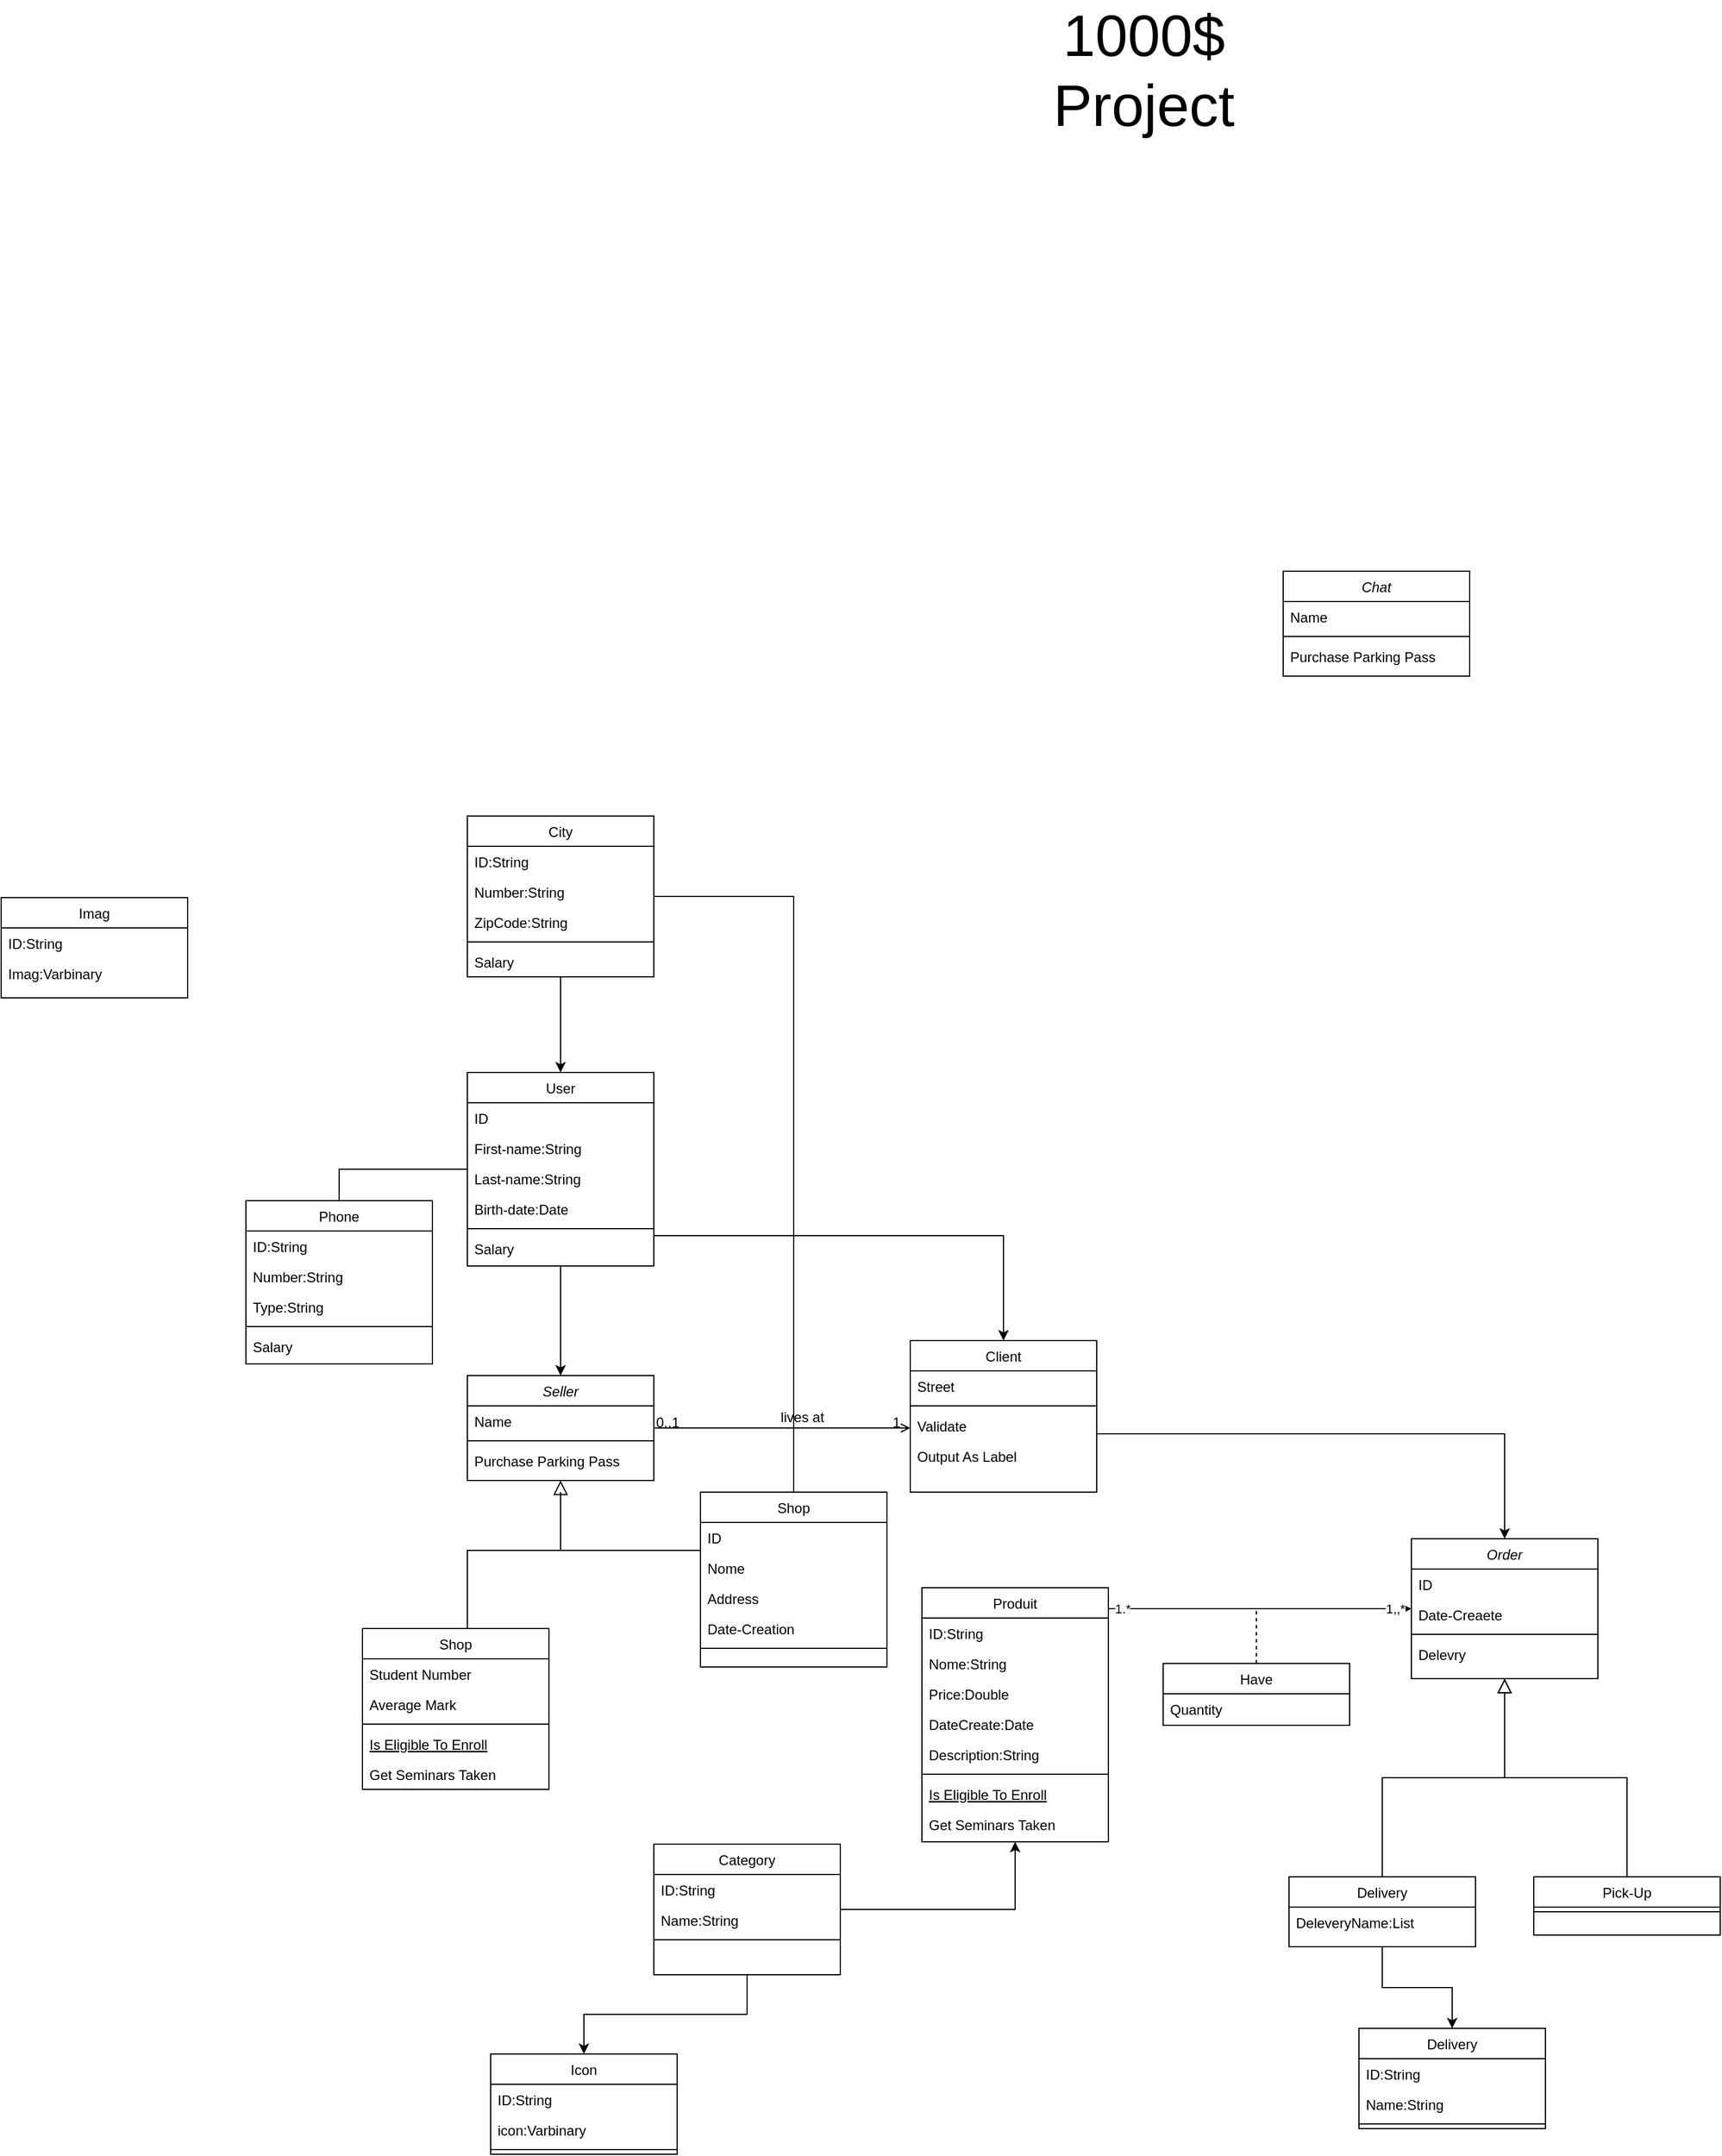 <mxfile version="14.7.2" type="github">
  <diagram id="C5RBs43oDa-KdzZeNtuy" name="Page-1">
    <mxGraphModel dx="2067" dy="1872" grid="1" gridSize="10" guides="1" tooltips="1" connect="1" arrows="1" fold="1" page="1" pageScale="1" pageWidth="827" pageHeight="1169" math="0" shadow="0">
      <root>
        <mxCell id="WIyWlLk6GJQsqaUBKTNV-0" />
        <mxCell id="WIyWlLk6GJQsqaUBKTNV-1" parent="WIyWlLk6GJQsqaUBKTNV-0" />
        <mxCell id="zkfFHV4jXpPFQw0GAbJ--0" value="Seller" style="swimlane;fontStyle=2;align=center;verticalAlign=top;childLayout=stackLayout;horizontal=1;startSize=26;horizontalStack=0;resizeParent=1;resizeLast=0;collapsible=1;marginBottom=0;rounded=0;shadow=0;strokeWidth=1;" parent="WIyWlLk6GJQsqaUBKTNV-1" vertex="1">
          <mxGeometry x="-110" y="230" width="160" height="90" as="geometry">
            <mxRectangle x="230" y="140" width="160" height="26" as="alternateBounds" />
          </mxGeometry>
        </mxCell>
        <mxCell id="zkfFHV4jXpPFQw0GAbJ--1" value="Name" style="text;align=left;verticalAlign=top;spacingLeft=4;spacingRight=4;overflow=hidden;rotatable=0;points=[[0,0.5],[1,0.5]];portConstraint=eastwest;" parent="zkfFHV4jXpPFQw0GAbJ--0" vertex="1">
          <mxGeometry y="26" width="160" height="26" as="geometry" />
        </mxCell>
        <mxCell id="zkfFHV4jXpPFQw0GAbJ--4" value="" style="line;html=1;strokeWidth=1;align=left;verticalAlign=middle;spacingTop=-1;spacingLeft=3;spacingRight=3;rotatable=0;labelPosition=right;points=[];portConstraint=eastwest;" parent="zkfFHV4jXpPFQw0GAbJ--0" vertex="1">
          <mxGeometry y="52" width="160" height="8" as="geometry" />
        </mxCell>
        <mxCell id="zkfFHV4jXpPFQw0GAbJ--5" value="Purchase Parking Pass" style="text;align=left;verticalAlign=top;spacingLeft=4;spacingRight=4;overflow=hidden;rotatable=0;points=[[0,0.5],[1,0.5]];portConstraint=eastwest;" parent="zkfFHV4jXpPFQw0GAbJ--0" vertex="1">
          <mxGeometry y="60" width="160" height="26" as="geometry" />
        </mxCell>
        <mxCell id="inPbh-ANOGGjhUP9g02m-75" style="edgeStyle=orthogonalEdgeStyle;rounded=0;orthogonalLoop=1;jettySize=auto;html=1;endArrow=none;endFill=0;" edge="1" parent="WIyWlLk6GJQsqaUBKTNV-1" source="zkfFHV4jXpPFQw0GAbJ--6">
          <mxGeometry relative="1" as="geometry">
            <mxPoint x="-30" y="330" as="targetPoint" />
            <Array as="points">
              <mxPoint x="-110" y="380" />
              <mxPoint x="-30" y="380" />
            </Array>
          </mxGeometry>
        </mxCell>
        <mxCell id="zkfFHV4jXpPFQw0GAbJ--6" value="Shop" style="swimlane;fontStyle=0;align=center;verticalAlign=top;childLayout=stackLayout;horizontal=1;startSize=26;horizontalStack=0;resizeParent=1;resizeLast=0;collapsible=1;marginBottom=0;rounded=0;shadow=0;strokeWidth=1;" parent="WIyWlLk6GJQsqaUBKTNV-1" vertex="1">
          <mxGeometry x="-200" y="447" width="160" height="138" as="geometry">
            <mxRectangle x="130" y="380" width="160" height="26" as="alternateBounds" />
          </mxGeometry>
        </mxCell>
        <mxCell id="zkfFHV4jXpPFQw0GAbJ--7" value="Student Number" style="text;align=left;verticalAlign=top;spacingLeft=4;spacingRight=4;overflow=hidden;rotatable=0;points=[[0,0.5],[1,0.5]];portConstraint=eastwest;" parent="zkfFHV4jXpPFQw0GAbJ--6" vertex="1">
          <mxGeometry y="26" width="160" height="26" as="geometry" />
        </mxCell>
        <mxCell id="zkfFHV4jXpPFQw0GAbJ--8" value="Average Mark" style="text;align=left;verticalAlign=top;spacingLeft=4;spacingRight=4;overflow=hidden;rotatable=0;points=[[0,0.5],[1,0.5]];portConstraint=eastwest;rounded=0;shadow=0;html=0;" parent="zkfFHV4jXpPFQw0GAbJ--6" vertex="1">
          <mxGeometry y="52" width="160" height="26" as="geometry" />
        </mxCell>
        <mxCell id="zkfFHV4jXpPFQw0GAbJ--9" value="" style="line;html=1;strokeWidth=1;align=left;verticalAlign=middle;spacingTop=-1;spacingLeft=3;spacingRight=3;rotatable=0;labelPosition=right;points=[];portConstraint=eastwest;" parent="zkfFHV4jXpPFQw0GAbJ--6" vertex="1">
          <mxGeometry y="78" width="160" height="8" as="geometry" />
        </mxCell>
        <mxCell id="zkfFHV4jXpPFQw0GAbJ--10" value="Is Eligible To Enroll" style="text;align=left;verticalAlign=top;spacingLeft=4;spacingRight=4;overflow=hidden;rotatable=0;points=[[0,0.5],[1,0.5]];portConstraint=eastwest;fontStyle=4" parent="zkfFHV4jXpPFQw0GAbJ--6" vertex="1">
          <mxGeometry y="86" width="160" height="26" as="geometry" />
        </mxCell>
        <mxCell id="zkfFHV4jXpPFQw0GAbJ--11" value="Get Seminars Taken" style="text;align=left;verticalAlign=top;spacingLeft=4;spacingRight=4;overflow=hidden;rotatable=0;points=[[0,0.5],[1,0.5]];portConstraint=eastwest;" parent="zkfFHV4jXpPFQw0GAbJ--6" vertex="1">
          <mxGeometry y="112" width="160" height="26" as="geometry" />
        </mxCell>
        <mxCell id="zkfFHV4jXpPFQw0GAbJ--13" value="Shop" style="swimlane;fontStyle=0;align=center;verticalAlign=top;childLayout=stackLayout;horizontal=1;startSize=26;horizontalStack=0;resizeParent=1;resizeLast=0;collapsible=1;marginBottom=0;rounded=0;shadow=0;strokeWidth=1;" parent="WIyWlLk6GJQsqaUBKTNV-1" vertex="1">
          <mxGeometry x="90" y="330" width="160" height="150" as="geometry">
            <mxRectangle x="340" y="380" width="170" height="26" as="alternateBounds" />
          </mxGeometry>
        </mxCell>
        <mxCell id="zkfFHV4jXpPFQw0GAbJ--14" value="ID" style="text;align=left;verticalAlign=top;spacingLeft=4;spacingRight=4;overflow=hidden;rotatable=0;points=[[0,0.5],[1,0.5]];portConstraint=eastwest;" parent="zkfFHV4jXpPFQw0GAbJ--13" vertex="1">
          <mxGeometry y="26" width="160" height="26" as="geometry" />
        </mxCell>
        <mxCell id="inPbh-ANOGGjhUP9g02m-80" value="Nome" style="text;align=left;verticalAlign=top;spacingLeft=4;spacingRight=4;overflow=hidden;rotatable=0;points=[[0,0.5],[1,0.5]];portConstraint=eastwest;" vertex="1" parent="zkfFHV4jXpPFQw0GAbJ--13">
          <mxGeometry y="52" width="160" height="26" as="geometry" />
        </mxCell>
        <mxCell id="inPbh-ANOGGjhUP9g02m-81" value="Address" style="text;align=left;verticalAlign=top;spacingLeft=4;spacingRight=4;overflow=hidden;rotatable=0;points=[[0,0.5],[1,0.5]];portConstraint=eastwest;" vertex="1" parent="zkfFHV4jXpPFQw0GAbJ--13">
          <mxGeometry y="78" width="160" height="26" as="geometry" />
        </mxCell>
        <mxCell id="inPbh-ANOGGjhUP9g02m-82" value="Date-Creation" style="text;align=left;verticalAlign=top;spacingLeft=4;spacingRight=4;overflow=hidden;rotatable=0;points=[[0,0.5],[1,0.5]];portConstraint=eastwest;" vertex="1" parent="zkfFHV4jXpPFQw0GAbJ--13">
          <mxGeometry y="104" width="160" height="26" as="geometry" />
        </mxCell>
        <mxCell id="zkfFHV4jXpPFQw0GAbJ--15" value="" style="line;html=1;strokeWidth=1;align=left;verticalAlign=middle;spacingTop=-1;spacingLeft=3;spacingRight=3;rotatable=0;labelPosition=right;points=[];portConstraint=eastwest;" parent="zkfFHV4jXpPFQw0GAbJ--13" vertex="1">
          <mxGeometry y="130" width="160" height="8" as="geometry" />
        </mxCell>
        <mxCell id="zkfFHV4jXpPFQw0GAbJ--16" value="" style="endArrow=block;endSize=10;endFill=0;shadow=0;strokeWidth=1;rounded=0;edgeStyle=elbowEdgeStyle;elbow=vertical;" parent="WIyWlLk6GJQsqaUBKTNV-1" source="zkfFHV4jXpPFQw0GAbJ--13" target="zkfFHV4jXpPFQw0GAbJ--0" edge="1">
          <mxGeometry width="160" relative="1" as="geometry">
            <mxPoint x="210" y="373" as="sourcePoint" />
            <mxPoint x="310" y="271" as="targetPoint" />
            <Array as="points">
              <mxPoint x="-30" y="380" />
              <mxPoint x="130" y="380" />
            </Array>
          </mxGeometry>
        </mxCell>
        <mxCell id="inPbh-ANOGGjhUP9g02m-37" style="edgeStyle=orthogonalEdgeStyle;rounded=0;orthogonalLoop=1;jettySize=auto;html=1;entryX=0.5;entryY=0;entryDx=0;entryDy=0;" edge="1" parent="WIyWlLk6GJQsqaUBKTNV-1" source="zkfFHV4jXpPFQw0GAbJ--17" target="lSDASiZeVF4eeY2CgTY7-20">
          <mxGeometry relative="1" as="geometry">
            <Array as="points">
              <mxPoint x="780" y="280" />
            </Array>
          </mxGeometry>
        </mxCell>
        <mxCell id="zkfFHV4jXpPFQw0GAbJ--17" value="Client" style="swimlane;fontStyle=0;align=center;verticalAlign=top;childLayout=stackLayout;horizontal=1;startSize=26;horizontalStack=0;resizeParent=1;resizeLast=0;collapsible=1;marginBottom=0;rounded=0;shadow=0;strokeWidth=1;" parent="WIyWlLk6GJQsqaUBKTNV-1" vertex="1">
          <mxGeometry x="270" y="200" width="160" height="130" as="geometry">
            <mxRectangle x="550" y="140" width="160" height="26" as="alternateBounds" />
          </mxGeometry>
        </mxCell>
        <mxCell id="zkfFHV4jXpPFQw0GAbJ--18" value="Street" style="text;align=left;verticalAlign=top;spacingLeft=4;spacingRight=4;overflow=hidden;rotatable=0;points=[[0,0.5],[1,0.5]];portConstraint=eastwest;" parent="zkfFHV4jXpPFQw0GAbJ--17" vertex="1">
          <mxGeometry y="26" width="160" height="26" as="geometry" />
        </mxCell>
        <mxCell id="zkfFHV4jXpPFQw0GAbJ--23" value="" style="line;html=1;strokeWidth=1;align=left;verticalAlign=middle;spacingTop=-1;spacingLeft=3;spacingRight=3;rotatable=0;labelPosition=right;points=[];portConstraint=eastwest;" parent="zkfFHV4jXpPFQw0GAbJ--17" vertex="1">
          <mxGeometry y="52" width="160" height="8" as="geometry" />
        </mxCell>
        <mxCell id="zkfFHV4jXpPFQw0GAbJ--24" value="Validate" style="text;align=left;verticalAlign=top;spacingLeft=4;spacingRight=4;overflow=hidden;rotatable=0;points=[[0,0.5],[1,0.5]];portConstraint=eastwest;" parent="zkfFHV4jXpPFQw0GAbJ--17" vertex="1">
          <mxGeometry y="60" width="160" height="26" as="geometry" />
        </mxCell>
        <mxCell id="zkfFHV4jXpPFQw0GAbJ--25" value="Output As Label" style="text;align=left;verticalAlign=top;spacingLeft=4;spacingRight=4;overflow=hidden;rotatable=0;points=[[0,0.5],[1,0.5]];portConstraint=eastwest;" parent="zkfFHV4jXpPFQw0GAbJ--17" vertex="1">
          <mxGeometry y="86" width="160" height="26" as="geometry" />
        </mxCell>
        <mxCell id="zkfFHV4jXpPFQw0GAbJ--26" value="" style="endArrow=open;shadow=0;strokeWidth=1;rounded=0;endFill=1;edgeStyle=elbowEdgeStyle;elbow=vertical;" parent="WIyWlLk6GJQsqaUBKTNV-1" source="zkfFHV4jXpPFQw0GAbJ--0" target="zkfFHV4jXpPFQw0GAbJ--17" edge="1">
          <mxGeometry x="0.5" y="41" relative="1" as="geometry">
            <mxPoint x="380" y="192" as="sourcePoint" />
            <mxPoint x="540" y="192" as="targetPoint" />
            <mxPoint x="-40" y="32" as="offset" />
          </mxGeometry>
        </mxCell>
        <mxCell id="zkfFHV4jXpPFQw0GAbJ--27" value="0..1" style="resizable=0;align=left;verticalAlign=bottom;labelBackgroundColor=none;fontSize=12;" parent="zkfFHV4jXpPFQw0GAbJ--26" connectable="0" vertex="1">
          <mxGeometry x="-1" relative="1" as="geometry">
            <mxPoint y="4" as="offset" />
          </mxGeometry>
        </mxCell>
        <mxCell id="zkfFHV4jXpPFQw0GAbJ--28" value="1" style="resizable=0;align=right;verticalAlign=bottom;labelBackgroundColor=none;fontSize=12;" parent="zkfFHV4jXpPFQw0GAbJ--26" connectable="0" vertex="1">
          <mxGeometry x="1" relative="1" as="geometry">
            <mxPoint x="-7" y="4" as="offset" />
          </mxGeometry>
        </mxCell>
        <mxCell id="zkfFHV4jXpPFQw0GAbJ--29" value="lives at" style="text;html=1;resizable=0;points=[];;align=center;verticalAlign=middle;labelBackgroundColor=none;rounded=0;shadow=0;strokeWidth=1;fontSize=12;" parent="zkfFHV4jXpPFQw0GAbJ--26" vertex="1" connectable="0">
          <mxGeometry x="0.5" y="49" relative="1" as="geometry">
            <mxPoint x="-38" y="40" as="offset" />
          </mxGeometry>
        </mxCell>
        <mxCell id="lSDASiZeVF4eeY2CgTY7-0" value="Chat" style="swimlane;fontStyle=2;align=center;verticalAlign=top;childLayout=stackLayout;horizontal=1;startSize=26;horizontalStack=0;resizeParent=1;resizeLast=0;collapsible=1;marginBottom=0;rounded=0;shadow=0;strokeWidth=1;" parent="WIyWlLk6GJQsqaUBKTNV-1" vertex="1">
          <mxGeometry x="590" y="-460" width="160" height="90" as="geometry">
            <mxRectangle x="230" y="140" width="160" height="26" as="alternateBounds" />
          </mxGeometry>
        </mxCell>
        <mxCell id="lSDASiZeVF4eeY2CgTY7-1" value="Name" style="text;align=left;verticalAlign=top;spacingLeft=4;spacingRight=4;overflow=hidden;rotatable=0;points=[[0,0.5],[1,0.5]];portConstraint=eastwest;" parent="lSDASiZeVF4eeY2CgTY7-0" vertex="1">
          <mxGeometry y="26" width="160" height="26" as="geometry" />
        </mxCell>
        <mxCell id="lSDASiZeVF4eeY2CgTY7-2" value="" style="line;html=1;strokeWidth=1;align=left;verticalAlign=middle;spacingTop=-1;spacingLeft=3;spacingRight=3;rotatable=0;labelPosition=right;points=[];portConstraint=eastwest;" parent="lSDASiZeVF4eeY2CgTY7-0" vertex="1">
          <mxGeometry y="52" width="160" height="8" as="geometry" />
        </mxCell>
        <mxCell id="lSDASiZeVF4eeY2CgTY7-3" value="Purchase Parking Pass" style="text;align=left;verticalAlign=top;spacingLeft=4;spacingRight=4;overflow=hidden;rotatable=0;points=[[0,0.5],[1,0.5]];portConstraint=eastwest;" parent="lSDASiZeVF4eeY2CgTY7-0" vertex="1">
          <mxGeometry y="60" width="160" height="26" as="geometry" />
        </mxCell>
        <mxCell id="inPbh-ANOGGjhUP9g02m-52" style="edgeStyle=orthogonalEdgeStyle;rounded=0;orthogonalLoop=1;jettySize=auto;html=1;" edge="1" parent="WIyWlLk6GJQsqaUBKTNV-1" source="lSDASiZeVF4eeY2CgTY7-8" target="lSDASiZeVF4eeY2CgTY7-20">
          <mxGeometry relative="1" as="geometry">
            <Array as="points">
              <mxPoint x="570" y="430" />
              <mxPoint x="570" y="430" />
            </Array>
          </mxGeometry>
        </mxCell>
        <mxCell id="inPbh-ANOGGjhUP9g02m-56" value="1.*" style="edgeLabel;html=1;align=center;verticalAlign=middle;resizable=0;points=[];" vertex="1" connectable="0" parent="inPbh-ANOGGjhUP9g02m-52">
          <mxGeometry x="-0.908" relative="1" as="geometry">
            <mxPoint as="offset" />
          </mxGeometry>
        </mxCell>
        <mxCell id="inPbh-ANOGGjhUP9g02m-57" value="1,,*" style="edgeLabel;html=1;align=center;verticalAlign=middle;resizable=0;points=[];" vertex="1" connectable="0" parent="inPbh-ANOGGjhUP9g02m-52">
          <mxGeometry x="0.893" relative="1" as="geometry">
            <mxPoint as="offset" />
          </mxGeometry>
        </mxCell>
        <mxCell id="lSDASiZeVF4eeY2CgTY7-8" value="Produit" style="swimlane;fontStyle=0;align=center;verticalAlign=top;childLayout=stackLayout;horizontal=1;startSize=26;horizontalStack=0;resizeParent=1;resizeLast=0;collapsible=1;marginBottom=0;rounded=0;shadow=0;strokeWidth=1;" parent="WIyWlLk6GJQsqaUBKTNV-1" vertex="1">
          <mxGeometry x="280" y="412" width="160" height="218" as="geometry">
            <mxRectangle x="130" y="380" width="160" height="26" as="alternateBounds" />
          </mxGeometry>
        </mxCell>
        <mxCell id="lSDASiZeVF4eeY2CgTY7-9" value="ID:String" style="text;align=left;verticalAlign=top;spacingLeft=4;spacingRight=4;overflow=hidden;rotatable=0;points=[[0,0.5],[1,0.5]];portConstraint=eastwest;" parent="lSDASiZeVF4eeY2CgTY7-8" vertex="1">
          <mxGeometry y="26" width="160" height="26" as="geometry" />
        </mxCell>
        <mxCell id="lSDASiZeVF4eeY2CgTY7-10" value="Nome:String" style="text;align=left;verticalAlign=top;spacingLeft=4;spacingRight=4;overflow=hidden;rotatable=0;points=[[0,0.5],[1,0.5]];portConstraint=eastwest;rounded=0;shadow=0;html=0;" parent="lSDASiZeVF4eeY2CgTY7-8" vertex="1">
          <mxGeometry y="52" width="160" height="26" as="geometry" />
        </mxCell>
        <mxCell id="lSDASiZeVF4eeY2CgTY7-48" value="Price:Double" style="text;align=left;verticalAlign=top;spacingLeft=4;spacingRight=4;overflow=hidden;rotatable=0;points=[[0,0.5],[1,0.5]];portConstraint=eastwest;rounded=0;shadow=0;html=0;" parent="lSDASiZeVF4eeY2CgTY7-8" vertex="1">
          <mxGeometry y="78" width="160" height="26" as="geometry" />
        </mxCell>
        <mxCell id="lSDASiZeVF4eeY2CgTY7-49" value="DateCreate:Date" style="text;align=left;verticalAlign=top;spacingLeft=4;spacingRight=4;overflow=hidden;rotatable=0;points=[[0,0.5],[1,0.5]];portConstraint=eastwest;rounded=0;shadow=0;html=0;" parent="lSDASiZeVF4eeY2CgTY7-8" vertex="1">
          <mxGeometry y="104" width="160" height="26" as="geometry" />
        </mxCell>
        <mxCell id="lSDASiZeVF4eeY2CgTY7-50" value="Description:String" style="text;align=left;verticalAlign=top;spacingLeft=4;spacingRight=4;overflow=hidden;rotatable=0;points=[[0,0.5],[1,0.5]];portConstraint=eastwest;rounded=0;shadow=0;html=0;" parent="lSDASiZeVF4eeY2CgTY7-8" vertex="1">
          <mxGeometry y="130" width="160" height="26" as="geometry" />
        </mxCell>
        <mxCell id="lSDASiZeVF4eeY2CgTY7-11" value="" style="line;html=1;strokeWidth=1;align=left;verticalAlign=middle;spacingTop=-1;spacingLeft=3;spacingRight=3;rotatable=0;labelPosition=right;points=[];portConstraint=eastwest;" parent="lSDASiZeVF4eeY2CgTY7-8" vertex="1">
          <mxGeometry y="156" width="160" height="8" as="geometry" />
        </mxCell>
        <mxCell id="lSDASiZeVF4eeY2CgTY7-12" value="Is Eligible To Enroll" style="text;align=left;verticalAlign=top;spacingLeft=4;spacingRight=4;overflow=hidden;rotatable=0;points=[[0,0.5],[1,0.5]];portConstraint=eastwest;fontStyle=4" parent="lSDASiZeVF4eeY2CgTY7-8" vertex="1">
          <mxGeometry y="164" width="160" height="26" as="geometry" />
        </mxCell>
        <mxCell id="lSDASiZeVF4eeY2CgTY7-13" value="Get Seminars Taken" style="text;align=left;verticalAlign=top;spacingLeft=4;spacingRight=4;overflow=hidden;rotatable=0;points=[[0,0.5],[1,0.5]];portConstraint=eastwest;" parent="lSDASiZeVF4eeY2CgTY7-8" vertex="1">
          <mxGeometry y="190" width="160" height="26" as="geometry" />
        </mxCell>
        <mxCell id="lSDASiZeVF4eeY2CgTY7-20" value="Order" style="swimlane;fontStyle=2;align=center;verticalAlign=top;childLayout=stackLayout;horizontal=1;startSize=26;horizontalStack=0;resizeParent=1;resizeLast=0;collapsible=1;marginBottom=0;rounded=0;shadow=0;strokeWidth=1;" parent="WIyWlLk6GJQsqaUBKTNV-1" vertex="1">
          <mxGeometry x="700" y="370" width="160" height="120" as="geometry">
            <mxRectangle x="230" y="140" width="160" height="26" as="alternateBounds" />
          </mxGeometry>
        </mxCell>
        <mxCell id="inPbh-ANOGGjhUP9g02m-41" value="ID" style="text;align=left;verticalAlign=top;spacingLeft=4;spacingRight=4;overflow=hidden;rotatable=0;points=[[0,0.5],[1,0.5]];portConstraint=eastwest;" vertex="1" parent="lSDASiZeVF4eeY2CgTY7-20">
          <mxGeometry y="26" width="160" height="26" as="geometry" />
        </mxCell>
        <mxCell id="inPbh-ANOGGjhUP9g02m-42" value="Date-Creaete" style="text;align=left;verticalAlign=top;spacingLeft=4;spacingRight=4;overflow=hidden;rotatable=0;points=[[0,0.5],[1,0.5]];portConstraint=eastwest;" vertex="1" parent="lSDASiZeVF4eeY2CgTY7-20">
          <mxGeometry y="52" width="160" height="26" as="geometry" />
        </mxCell>
        <mxCell id="lSDASiZeVF4eeY2CgTY7-22" value="" style="line;html=1;strokeWidth=1;align=left;verticalAlign=middle;spacingTop=-1;spacingLeft=3;spacingRight=3;rotatable=0;labelPosition=right;points=[];portConstraint=eastwest;" parent="lSDASiZeVF4eeY2CgTY7-20" vertex="1">
          <mxGeometry y="78" width="160" height="8" as="geometry" />
        </mxCell>
        <mxCell id="lSDASiZeVF4eeY2CgTY7-35" value="Delevry" style="text;align=left;verticalAlign=top;spacingLeft=4;spacingRight=4;overflow=hidden;rotatable=0;points=[[0,0.5],[1,0.5]];portConstraint=eastwest;" parent="lSDASiZeVF4eeY2CgTY7-20" vertex="1">
          <mxGeometry y="86" width="160" height="26" as="geometry" />
        </mxCell>
        <mxCell id="lSDASiZeVF4eeY2CgTY7-28" value="" style="endArrow=block;endSize=10;endFill=0;shadow=0;strokeWidth=1;rounded=0;edgeStyle=elbowEdgeStyle;elbow=vertical;exitX=0.5;exitY=0;exitDx=0;exitDy=0;" parent="WIyWlLk6GJQsqaUBKTNV-1" source="lSDASiZeVF4eeY2CgTY7-36" target="lSDASiZeVF4eeY2CgTY7-20" edge="1">
          <mxGeometry width="160" relative="1" as="geometry">
            <mxPoint x="640" y="620" as="sourcePoint" />
            <mxPoint x="760" y="383" as="targetPoint" />
          </mxGeometry>
        </mxCell>
        <mxCell id="lSDASiZeVF4eeY2CgTY7-29" value="Pick-Up" style="swimlane;fontStyle=0;align=center;verticalAlign=top;childLayout=stackLayout;horizontal=1;startSize=26;horizontalStack=0;resizeParent=1;resizeLast=0;collapsible=1;marginBottom=0;rounded=0;shadow=0;strokeWidth=1;" parent="WIyWlLk6GJQsqaUBKTNV-1" vertex="1">
          <mxGeometry x="805" y="660" width="160" height="50" as="geometry">
            <mxRectangle x="340" y="380" width="170" height="26" as="alternateBounds" />
          </mxGeometry>
        </mxCell>
        <mxCell id="lSDASiZeVF4eeY2CgTY7-31" value="" style="line;html=1;strokeWidth=1;align=left;verticalAlign=middle;spacingTop=-1;spacingLeft=3;spacingRight=3;rotatable=0;labelPosition=right;points=[];portConstraint=eastwest;" parent="lSDASiZeVF4eeY2CgTY7-29" vertex="1">
          <mxGeometry y="26" width="160" height="8" as="geometry" />
        </mxCell>
        <mxCell id="lSDASiZeVF4eeY2CgTY7-32" value="" style="endArrow=block;endSize=10;endFill=0;shadow=0;strokeWidth=1;rounded=0;edgeStyle=elbowEdgeStyle;elbow=vertical;" parent="WIyWlLk6GJQsqaUBKTNV-1" source="lSDASiZeVF4eeY2CgTY7-29" target="lSDASiZeVF4eeY2CgTY7-20" edge="1">
          <mxGeometry width="160" relative="1" as="geometry">
            <mxPoint x="770" y="553" as="sourcePoint" />
            <mxPoint x="870" y="451" as="targetPoint" />
          </mxGeometry>
        </mxCell>
        <mxCell id="lSDASiZeVF4eeY2CgTY7-47" style="edgeStyle=orthogonalEdgeStyle;rounded=0;orthogonalLoop=1;jettySize=auto;html=1;entryX=0.5;entryY=0;entryDx=0;entryDy=0;" parent="WIyWlLk6GJQsqaUBKTNV-1" source="lSDASiZeVF4eeY2CgTY7-36" target="lSDASiZeVF4eeY2CgTY7-43" edge="1">
          <mxGeometry relative="1" as="geometry" />
        </mxCell>
        <mxCell id="lSDASiZeVF4eeY2CgTY7-36" value="Delivery" style="swimlane;fontStyle=0;align=center;verticalAlign=top;childLayout=stackLayout;horizontal=1;startSize=26;horizontalStack=0;resizeParent=1;resizeLast=0;collapsible=1;marginBottom=0;rounded=0;shadow=0;strokeWidth=1;" parent="WIyWlLk6GJQsqaUBKTNV-1" vertex="1">
          <mxGeometry x="595" y="660" width="160" height="60" as="geometry">
            <mxRectangle x="130" y="380" width="160" height="26" as="alternateBounds" />
          </mxGeometry>
        </mxCell>
        <mxCell id="lSDASiZeVF4eeY2CgTY7-37" value="DeleveryName:List" style="text;align=left;verticalAlign=top;spacingLeft=4;spacingRight=4;overflow=hidden;rotatable=0;points=[[0,0.5],[1,0.5]];portConstraint=eastwest;" parent="lSDASiZeVF4eeY2CgTY7-36" vertex="1">
          <mxGeometry y="26" width="160" height="26" as="geometry" />
        </mxCell>
        <mxCell id="lSDASiZeVF4eeY2CgTY7-43" value="Delivery" style="swimlane;fontStyle=0;align=center;verticalAlign=top;childLayout=stackLayout;horizontal=1;startSize=26;horizontalStack=0;resizeParent=1;resizeLast=0;collapsible=1;marginBottom=0;rounded=0;shadow=0;strokeWidth=1;" parent="WIyWlLk6GJQsqaUBKTNV-1" vertex="1">
          <mxGeometry x="655" y="790" width="160" height="86" as="geometry">
            <mxRectangle x="130" y="380" width="160" height="26" as="alternateBounds" />
          </mxGeometry>
        </mxCell>
        <mxCell id="lSDASiZeVF4eeY2CgTY7-44" value="ID:String" style="text;align=left;verticalAlign=top;spacingLeft=4;spacingRight=4;overflow=hidden;rotatable=0;points=[[0,0.5],[1,0.5]];portConstraint=eastwest;" parent="lSDASiZeVF4eeY2CgTY7-43" vertex="1">
          <mxGeometry y="26" width="160" height="26" as="geometry" />
        </mxCell>
        <mxCell id="lSDASiZeVF4eeY2CgTY7-46" value="Name:String" style="text;align=left;verticalAlign=top;spacingLeft=4;spacingRight=4;overflow=hidden;rotatable=0;points=[[0,0.5],[1,0.5]];portConstraint=eastwest;" parent="lSDASiZeVF4eeY2CgTY7-43" vertex="1">
          <mxGeometry y="52" width="160" height="26" as="geometry" />
        </mxCell>
        <mxCell id="lSDASiZeVF4eeY2CgTY7-45" value="" style="line;html=1;strokeWidth=1;align=left;verticalAlign=middle;spacingTop=-1;spacingLeft=3;spacingRight=3;rotatable=0;labelPosition=right;points=[];portConstraint=eastwest;" parent="lSDASiZeVF4eeY2CgTY7-43" vertex="1">
          <mxGeometry y="78" width="160" height="8" as="geometry" />
        </mxCell>
        <mxCell id="lSDASiZeVF4eeY2CgTY7-56" style="edgeStyle=orthogonalEdgeStyle;rounded=0;orthogonalLoop=1;jettySize=auto;html=1;" parent="WIyWlLk6GJQsqaUBKTNV-1" source="lSDASiZeVF4eeY2CgTY7-53" target="lSDASiZeVF4eeY2CgTY7-8" edge="1">
          <mxGeometry relative="1" as="geometry" />
        </mxCell>
        <mxCell id="lSDASiZeVF4eeY2CgTY7-70" style="edgeStyle=orthogonalEdgeStyle;rounded=0;orthogonalLoop=1;jettySize=auto;html=1;entryX=0.5;entryY=0;entryDx=0;entryDy=0;" parent="WIyWlLk6GJQsqaUBKTNV-1" source="lSDASiZeVF4eeY2CgTY7-53" target="lSDASiZeVF4eeY2CgTY7-58" edge="1">
          <mxGeometry relative="1" as="geometry" />
        </mxCell>
        <mxCell id="lSDASiZeVF4eeY2CgTY7-53" value="Category" style="swimlane;fontStyle=0;align=center;verticalAlign=top;childLayout=stackLayout;horizontal=1;startSize=26;horizontalStack=0;resizeParent=1;resizeLast=0;collapsible=1;marginBottom=0;rounded=0;shadow=0;strokeWidth=1;" parent="WIyWlLk6GJQsqaUBKTNV-1" vertex="1">
          <mxGeometry x="50" y="632" width="160" height="112" as="geometry">
            <mxRectangle x="340" y="380" width="170" height="26" as="alternateBounds" />
          </mxGeometry>
        </mxCell>
        <mxCell id="lSDASiZeVF4eeY2CgTY7-54" value="ID:String" style="text;align=left;verticalAlign=top;spacingLeft=4;spacingRight=4;overflow=hidden;rotatable=0;points=[[0,0.5],[1,0.5]];portConstraint=eastwest;" parent="lSDASiZeVF4eeY2CgTY7-53" vertex="1">
          <mxGeometry y="26" width="160" height="26" as="geometry" />
        </mxCell>
        <mxCell id="lSDASiZeVF4eeY2CgTY7-57" value="Name:String" style="text;align=left;verticalAlign=top;spacingLeft=4;spacingRight=4;overflow=hidden;rotatable=0;points=[[0,0.5],[1,0.5]];portConstraint=eastwest;" parent="lSDASiZeVF4eeY2CgTY7-53" vertex="1">
          <mxGeometry y="52" width="160" height="26" as="geometry" />
        </mxCell>
        <mxCell id="lSDASiZeVF4eeY2CgTY7-55" value="" style="line;html=1;strokeWidth=1;align=left;verticalAlign=middle;spacingTop=-1;spacingLeft=3;spacingRight=3;rotatable=0;labelPosition=right;points=[];portConstraint=eastwest;" parent="lSDASiZeVF4eeY2CgTY7-53" vertex="1">
          <mxGeometry y="78" width="160" height="8" as="geometry" />
        </mxCell>
        <mxCell id="lSDASiZeVF4eeY2CgTY7-58" value="Icon" style="swimlane;fontStyle=0;align=center;verticalAlign=top;childLayout=stackLayout;horizontal=1;startSize=26;horizontalStack=0;resizeParent=1;resizeLast=0;collapsible=1;marginBottom=0;rounded=0;shadow=0;strokeWidth=1;" parent="WIyWlLk6GJQsqaUBKTNV-1" vertex="1">
          <mxGeometry x="-90" y="812" width="160" height="86" as="geometry">
            <mxRectangle x="340" y="380" width="170" height="26" as="alternateBounds" />
          </mxGeometry>
        </mxCell>
        <mxCell id="lSDASiZeVF4eeY2CgTY7-59" value="ID:String" style="text;align=left;verticalAlign=top;spacingLeft=4;spacingRight=4;overflow=hidden;rotatable=0;points=[[0,0.5],[1,0.5]];portConstraint=eastwest;" parent="lSDASiZeVF4eeY2CgTY7-58" vertex="1">
          <mxGeometry y="26" width="160" height="26" as="geometry" />
        </mxCell>
        <mxCell id="lSDASiZeVF4eeY2CgTY7-60" value="icon:Varbinary" style="text;align=left;verticalAlign=top;spacingLeft=4;spacingRight=4;overflow=hidden;rotatable=0;points=[[0,0.5],[1,0.5]];portConstraint=eastwest;" parent="lSDASiZeVF4eeY2CgTY7-58" vertex="1">
          <mxGeometry y="52" width="160" height="26" as="geometry" />
        </mxCell>
        <mxCell id="lSDASiZeVF4eeY2CgTY7-61" value="" style="line;html=1;strokeWidth=1;align=left;verticalAlign=middle;spacingTop=-1;spacingLeft=3;spacingRight=3;rotatable=0;labelPosition=right;points=[];portConstraint=eastwest;" parent="lSDASiZeVF4eeY2CgTY7-58" vertex="1">
          <mxGeometry y="78" width="160" height="8" as="geometry" />
        </mxCell>
        <mxCell id="lSDASiZeVF4eeY2CgTY7-71" value="Imag" style="swimlane;fontStyle=0;align=center;verticalAlign=top;childLayout=stackLayout;horizontal=1;startSize=26;horizontalStack=0;resizeParent=1;resizeLast=0;collapsible=1;marginBottom=0;rounded=0;shadow=0;strokeWidth=1;" parent="WIyWlLk6GJQsqaUBKTNV-1" vertex="1">
          <mxGeometry x="-510" y="-180" width="160" height="86" as="geometry">
            <mxRectangle x="340" y="380" width="170" height="26" as="alternateBounds" />
          </mxGeometry>
        </mxCell>
        <mxCell id="lSDASiZeVF4eeY2CgTY7-72" value="ID:String" style="text;align=left;verticalAlign=top;spacingLeft=4;spacingRight=4;overflow=hidden;rotatable=0;points=[[0,0.5],[1,0.5]];portConstraint=eastwest;" parent="lSDASiZeVF4eeY2CgTY7-71" vertex="1">
          <mxGeometry y="26" width="160" height="26" as="geometry" />
        </mxCell>
        <mxCell id="lSDASiZeVF4eeY2CgTY7-73" value="Imag:Varbinary" style="text;align=left;verticalAlign=top;spacingLeft=4;spacingRight=4;overflow=hidden;rotatable=0;points=[[0,0.5],[1,0.5]];portConstraint=eastwest;" parent="lSDASiZeVF4eeY2CgTY7-71" vertex="1">
          <mxGeometry y="52" width="160" height="26" as="geometry" />
        </mxCell>
        <mxCell id="inPbh-ANOGGjhUP9g02m-29" style="edgeStyle=orthogonalEdgeStyle;rounded=0;orthogonalLoop=1;jettySize=auto;html=1;" edge="1" parent="WIyWlLk6GJQsqaUBKTNV-1" source="lSDASiZeVF4eeY2CgTY7-84" target="zkfFHV4jXpPFQw0GAbJ--0">
          <mxGeometry relative="1" as="geometry" />
        </mxCell>
        <mxCell id="inPbh-ANOGGjhUP9g02m-30" style="edgeStyle=orthogonalEdgeStyle;rounded=0;orthogonalLoop=1;jettySize=auto;html=1;entryX=0.5;entryY=0;entryDx=0;entryDy=0;" edge="1" parent="WIyWlLk6GJQsqaUBKTNV-1" source="lSDASiZeVF4eeY2CgTY7-84" target="zkfFHV4jXpPFQw0GAbJ--17">
          <mxGeometry relative="1" as="geometry">
            <Array as="points">
              <mxPoint x="350" y="110" />
            </Array>
          </mxGeometry>
        </mxCell>
        <mxCell id="inPbh-ANOGGjhUP9g02m-71" style="edgeStyle=orthogonalEdgeStyle;rounded=0;orthogonalLoop=1;jettySize=auto;html=1;entryX=0.5;entryY=0;entryDx=0;entryDy=0;endArrow=none;endFill=0;" edge="1" parent="WIyWlLk6GJQsqaUBKTNV-1" source="lSDASiZeVF4eeY2CgTY7-84" target="inPbh-ANOGGjhUP9g02m-0">
          <mxGeometry relative="1" as="geometry" />
        </mxCell>
        <mxCell id="lSDASiZeVF4eeY2CgTY7-84" value="User" style="swimlane;fontStyle=0;align=center;verticalAlign=top;childLayout=stackLayout;horizontal=1;startSize=26;horizontalStack=0;resizeParent=1;resizeLast=0;collapsible=1;marginBottom=0;rounded=0;shadow=0;strokeWidth=1;" parent="WIyWlLk6GJQsqaUBKTNV-1" vertex="1">
          <mxGeometry x="-110" y="-30" width="160" height="166" as="geometry">
            <mxRectangle x="340" y="380" width="170" height="26" as="alternateBounds" />
          </mxGeometry>
        </mxCell>
        <mxCell id="lSDASiZeVF4eeY2CgTY7-85" value="ID" style="text;align=left;verticalAlign=top;spacingLeft=4;spacingRight=4;overflow=hidden;rotatable=0;points=[[0,0.5],[1,0.5]];portConstraint=eastwest;" parent="lSDASiZeVF4eeY2CgTY7-84" vertex="1">
          <mxGeometry y="26" width="160" height="26" as="geometry" />
        </mxCell>
        <mxCell id="lSDASiZeVF4eeY2CgTY7-88" value="First-name:String" style="text;align=left;verticalAlign=top;spacingLeft=4;spacingRight=4;overflow=hidden;rotatable=0;points=[[0,0.5],[1,0.5]];portConstraint=eastwest;" parent="lSDASiZeVF4eeY2CgTY7-84" vertex="1">
          <mxGeometry y="52" width="160" height="26" as="geometry" />
        </mxCell>
        <mxCell id="lSDASiZeVF4eeY2CgTY7-89" value="Last-name:String" style="text;align=left;verticalAlign=top;spacingLeft=4;spacingRight=4;overflow=hidden;rotatable=0;points=[[0,0.5],[1,0.5]];portConstraint=eastwest;" parent="lSDASiZeVF4eeY2CgTY7-84" vertex="1">
          <mxGeometry y="78" width="160" height="26" as="geometry" />
        </mxCell>
        <mxCell id="lSDASiZeVF4eeY2CgTY7-90" value="Birth-date:Date" style="text;align=left;verticalAlign=top;spacingLeft=4;spacingRight=4;overflow=hidden;rotatable=0;points=[[0,0.5],[1,0.5]];portConstraint=eastwest;" parent="lSDASiZeVF4eeY2CgTY7-84" vertex="1">
          <mxGeometry y="104" width="160" height="26" as="geometry" />
        </mxCell>
        <mxCell id="lSDASiZeVF4eeY2CgTY7-86" value="" style="line;html=1;strokeWidth=1;align=left;verticalAlign=middle;spacingTop=-1;spacingLeft=3;spacingRight=3;rotatable=0;labelPosition=right;points=[];portConstraint=eastwest;" parent="lSDASiZeVF4eeY2CgTY7-84" vertex="1">
          <mxGeometry y="130" width="160" height="8" as="geometry" />
        </mxCell>
        <mxCell id="lSDASiZeVF4eeY2CgTY7-91" value="Salary" style="text;align=left;verticalAlign=top;spacingLeft=4;spacingRight=4;overflow=hidden;rotatable=0;points=[[0,0.5],[1,0.5]];portConstraint=eastwest;" parent="lSDASiZeVF4eeY2CgTY7-84" vertex="1">
          <mxGeometry y="138" width="160" height="26" as="geometry" />
        </mxCell>
        <mxCell id="inPbh-ANOGGjhUP9g02m-0" value="Phone" style="swimlane;fontStyle=0;align=center;verticalAlign=top;childLayout=stackLayout;horizontal=1;startSize=26;horizontalStack=0;resizeParent=1;resizeLast=0;collapsible=1;marginBottom=0;rounded=0;shadow=0;strokeWidth=1;" vertex="1" parent="WIyWlLk6GJQsqaUBKTNV-1">
          <mxGeometry x="-300" y="80" width="160" height="140" as="geometry">
            <mxRectangle x="340" y="380" width="170" height="26" as="alternateBounds" />
          </mxGeometry>
        </mxCell>
        <mxCell id="inPbh-ANOGGjhUP9g02m-1" value="ID:String" style="text;align=left;verticalAlign=top;spacingLeft=4;spacingRight=4;overflow=hidden;rotatable=0;points=[[0,0.5],[1,0.5]];portConstraint=eastwest;" vertex="1" parent="inPbh-ANOGGjhUP9g02m-0">
          <mxGeometry y="26" width="160" height="26" as="geometry" />
        </mxCell>
        <mxCell id="inPbh-ANOGGjhUP9g02m-3" value="Number:String" style="text;align=left;verticalAlign=top;spacingLeft=4;spacingRight=4;overflow=hidden;rotatable=0;points=[[0,0.5],[1,0.5]];portConstraint=eastwest;" vertex="1" parent="inPbh-ANOGGjhUP9g02m-0">
          <mxGeometry y="52" width="160" height="26" as="geometry" />
        </mxCell>
        <mxCell id="inPbh-ANOGGjhUP9g02m-4" value="Type:String" style="text;align=left;verticalAlign=top;spacingLeft=4;spacingRight=4;overflow=hidden;rotatable=0;points=[[0,0.5],[1,0.5]];portConstraint=eastwest;" vertex="1" parent="inPbh-ANOGGjhUP9g02m-0">
          <mxGeometry y="78" width="160" height="26" as="geometry" />
        </mxCell>
        <mxCell id="inPbh-ANOGGjhUP9g02m-5" value="" style="line;html=1;strokeWidth=1;align=left;verticalAlign=middle;spacingTop=-1;spacingLeft=3;spacingRight=3;rotatable=0;labelPosition=right;points=[];portConstraint=eastwest;" vertex="1" parent="inPbh-ANOGGjhUP9g02m-0">
          <mxGeometry y="104" width="160" height="8" as="geometry" />
        </mxCell>
        <mxCell id="inPbh-ANOGGjhUP9g02m-6" value="Salary" style="text;align=left;verticalAlign=top;spacingLeft=4;spacingRight=4;overflow=hidden;rotatable=0;points=[[0,0.5],[1,0.5]];portConstraint=eastwest;" vertex="1" parent="inPbh-ANOGGjhUP9g02m-0">
          <mxGeometry y="112" width="160" height="26" as="geometry" />
        </mxCell>
        <mxCell id="inPbh-ANOGGjhUP9g02m-18" style="edgeStyle=orthogonalEdgeStyle;rounded=0;orthogonalLoop=1;jettySize=auto;html=1;" edge="1" parent="WIyWlLk6GJQsqaUBKTNV-1" source="inPbh-ANOGGjhUP9g02m-11" target="lSDASiZeVF4eeY2CgTY7-84">
          <mxGeometry relative="1" as="geometry" />
        </mxCell>
        <mxCell id="inPbh-ANOGGjhUP9g02m-78" style="edgeStyle=orthogonalEdgeStyle;rounded=0;orthogonalLoop=1;jettySize=auto;html=1;entryX=0.5;entryY=0;entryDx=0;entryDy=0;endArrow=none;endFill=0;" edge="1" parent="WIyWlLk6GJQsqaUBKTNV-1" source="inPbh-ANOGGjhUP9g02m-11" target="zkfFHV4jXpPFQw0GAbJ--13">
          <mxGeometry relative="1" as="geometry" />
        </mxCell>
        <mxCell id="inPbh-ANOGGjhUP9g02m-11" value="City" style="swimlane;fontStyle=0;align=center;verticalAlign=top;childLayout=stackLayout;horizontal=1;startSize=26;horizontalStack=0;resizeParent=1;resizeLast=0;collapsible=1;marginBottom=0;rounded=0;shadow=0;strokeWidth=1;" vertex="1" parent="WIyWlLk6GJQsqaUBKTNV-1">
          <mxGeometry x="-110" y="-250" width="160" height="138" as="geometry">
            <mxRectangle x="340" y="380" width="170" height="26" as="alternateBounds" />
          </mxGeometry>
        </mxCell>
        <mxCell id="inPbh-ANOGGjhUP9g02m-12" value="ID:String" style="text;align=left;verticalAlign=top;spacingLeft=4;spacingRight=4;overflow=hidden;rotatable=0;points=[[0,0.5],[1,0.5]];portConstraint=eastwest;" vertex="1" parent="inPbh-ANOGGjhUP9g02m-11">
          <mxGeometry y="26" width="160" height="26" as="geometry" />
        </mxCell>
        <mxCell id="inPbh-ANOGGjhUP9g02m-14" value="Number:String" style="text;align=left;verticalAlign=top;spacingLeft=4;spacingRight=4;overflow=hidden;rotatable=0;points=[[0,0.5],[1,0.5]];portConstraint=eastwest;" vertex="1" parent="inPbh-ANOGGjhUP9g02m-11">
          <mxGeometry y="52" width="160" height="26" as="geometry" />
        </mxCell>
        <mxCell id="inPbh-ANOGGjhUP9g02m-20" value="ZipCode:String" style="text;align=left;verticalAlign=top;spacingLeft=4;spacingRight=4;overflow=hidden;rotatable=0;points=[[0,0.5],[1,0.5]];portConstraint=eastwest;" vertex="1" parent="inPbh-ANOGGjhUP9g02m-11">
          <mxGeometry y="78" width="160" height="26" as="geometry" />
        </mxCell>
        <mxCell id="inPbh-ANOGGjhUP9g02m-16" value="" style="line;html=1;strokeWidth=1;align=left;verticalAlign=middle;spacingTop=-1;spacingLeft=3;spacingRight=3;rotatable=0;labelPosition=right;points=[];portConstraint=eastwest;" vertex="1" parent="inPbh-ANOGGjhUP9g02m-11">
          <mxGeometry y="104" width="160" height="8" as="geometry" />
        </mxCell>
        <mxCell id="inPbh-ANOGGjhUP9g02m-17" value="Salary" style="text;align=left;verticalAlign=top;spacingLeft=4;spacingRight=4;overflow=hidden;rotatable=0;points=[[0,0.5],[1,0.5]];portConstraint=eastwest;" vertex="1" parent="inPbh-ANOGGjhUP9g02m-11">
          <mxGeometry y="112" width="160" height="26" as="geometry" />
        </mxCell>
        <mxCell id="inPbh-ANOGGjhUP9g02m-35" value="&lt;font style=&quot;font-size: 50px&quot;&gt;1000$&lt;br&gt;Project&lt;br&gt;&lt;/font&gt;" style="text;html=1;align=center;verticalAlign=middle;resizable=0;points=[];autosize=1;strokeColor=none;" vertex="1" parent="WIyWlLk6GJQsqaUBKTNV-1">
          <mxGeometry x="385" y="-920" width="170" height="60" as="geometry" />
        </mxCell>
        <mxCell id="inPbh-ANOGGjhUP9g02m-64" style="edgeStyle=orthogonalEdgeStyle;rounded=0;orthogonalLoop=1;jettySize=auto;html=1;endArrow=none;endFill=0;dashed=1;" edge="1" parent="WIyWlLk6GJQsqaUBKTNV-1" source="inPbh-ANOGGjhUP9g02m-60">
          <mxGeometry relative="1" as="geometry">
            <mxPoint x="567" y="430" as="targetPoint" />
          </mxGeometry>
        </mxCell>
        <mxCell id="inPbh-ANOGGjhUP9g02m-60" value="Have" style="swimlane;fontStyle=0;align=center;verticalAlign=top;childLayout=stackLayout;horizontal=1;startSize=26;horizontalStack=0;resizeParent=1;resizeLast=0;collapsible=1;marginBottom=0;rounded=0;shadow=0;strokeWidth=1;" vertex="1" parent="WIyWlLk6GJQsqaUBKTNV-1">
          <mxGeometry x="487" y="477" width="160" height="53" as="geometry">
            <mxRectangle x="340" y="380" width="170" height="26" as="alternateBounds" />
          </mxGeometry>
        </mxCell>
        <mxCell id="inPbh-ANOGGjhUP9g02m-62" value="Quantity" style="text;align=left;verticalAlign=top;spacingLeft=4;spacingRight=4;overflow=hidden;rotatable=0;points=[[0,0.5],[1,0.5]];portConstraint=eastwest;" vertex="1" parent="inPbh-ANOGGjhUP9g02m-60">
          <mxGeometry y="26" width="160" height="26" as="geometry" />
        </mxCell>
      </root>
    </mxGraphModel>
  </diagram>
</mxfile>
